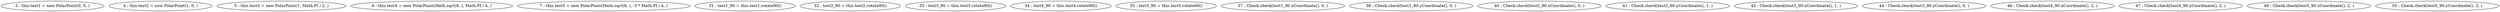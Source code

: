 digraph G {
"3 : this.test1 = new PolarPoint(0, 0, )"
"4 : this.test2 = new PolarPoint(1, 0, )"
"5 : this.test3 = new PolarPoint(1, Math.PI / 2, )"
"6 : this.test4 = new PolarPoint(Math.sqrt(8, ), Math.PI / 4, )"
"7 : this.test5 = new PolarPoint(Math.sqrt(8, ), -3 * Math.PI / 4, )"
"31 : test1_90 = this.test1.rotate90()"
"32 : test2_90 = this.test2.rotate90()"
"33 : test3_90 = this.test3.rotate90()"
"34 : test4_90 = this.test4.rotate90()"
"35 : test5_90 = this.test5.rotate90()"
"37 : Check.check(test1_90.xCoordinate(), 0, )"
"38 : Check.check(test1_90.yCoordinate(), 0, )"
"40 : Check.check(test2_90.xCoordinate(), 0, )"
"41 : Check.check(test2_90.yCoordinate(), 1, )"
"43 : Check.check(test3_90.xCoordinate(), 1, )"
"44 : Check.check(test3_90.yCoordinate(), 0, )"
"46 : Check.check(test4_90.xCoordinate(), 2, )"
"47 : Check.check(test4_90.yCoordinate(), 2, )"
"49 : Check.check(test5_90.xCoordinate(), 2, )"
"50 : Check.check(test5_90.yCoordinate(), 2, )"
}